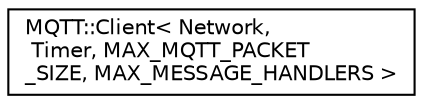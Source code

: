 digraph "Graphical Class Hierarchy"
{
  edge [fontname="Helvetica",fontsize="10",labelfontname="Helvetica",labelfontsize="10"];
  node [fontname="Helvetica",fontsize="10",shape=record];
  rankdir="LR";
  Node0 [label="MQTT::Client\< Network,\l Timer, MAX_MQTT_PACKET\l_SIZE, MAX_MESSAGE_HANDLERS \>",height=0.2,width=0.4,color="black", fillcolor="white", style="filled",URL="$class_m_q_t_t_1_1_client.html",tooltip="blocking, non-threaded MQTT client API "];
}
